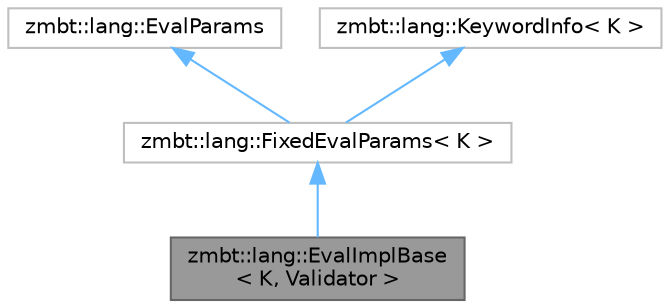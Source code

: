 digraph "zmbt::lang::EvalImplBase&lt; K, Validator &gt;"
{
 // LATEX_PDF_SIZE
  bgcolor="transparent";
  edge [fontname=Helvetica,fontsize=10,labelfontname=Helvetica,labelfontsize=10];
  node [fontname=Helvetica,fontsize=10,shape=box,height=0.2,width=0.4];
  Node1 [id="Node000001",label="zmbt::lang::EvalImplBase\l\< K, Validator \>",height=0.2,width=0.4,color="gray40", fillcolor="grey60", style="filled", fontcolor="black",tooltip=" "];
  Node2 -> Node1 [id="edge1_Node000001_Node000002",dir="back",color="steelblue1",style="solid",tooltip=" "];
  Node2 [id="Node000002",label="zmbt::lang::FixedEvalParams\< K \>",height=0.2,width=0.4,color="grey75", fillcolor="white", style="filled",URL="$structzmbt_1_1lang_1_1FixedEvalParams.html",tooltip=" "];
  Node3 -> Node2 [id="edge2_Node000002_Node000003",dir="back",color="steelblue1",style="solid",tooltip=" "];
  Node3 [id="Node000003",label="zmbt::lang::EvalParams",height=0.2,width=0.4,color="grey75", fillcolor="white", style="filled",URL="$classzmbt_1_1lang_1_1EvalParams.html",tooltip=" "];
  Node4 -> Node2 [id="edge3_Node000002_Node000004",dir="back",color="steelblue1",style="solid",tooltip=" "];
  Node4 [id="Node000004",label="zmbt::lang::KeywordInfo\< K \>",height=0.2,width=0.4,color="grey75", fillcolor="white", style="filled",URL="$structzmbt_1_1lang_1_1KeywordInfo.html",tooltip=" "];
}
